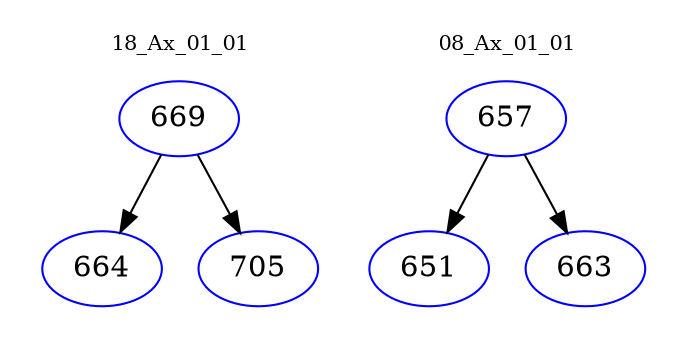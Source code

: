 digraph{
subgraph cluster_0 {
color = white
label = "18_Ax_01_01";
fontsize=10;
T0_669 [label="669", color="blue"]
T0_669 -> T0_664 [color="black"]
T0_664 [label="664", color="blue"]
T0_669 -> T0_705 [color="black"]
T0_705 [label="705", color="blue"]
}
subgraph cluster_1 {
color = white
label = "08_Ax_01_01";
fontsize=10;
T1_657 [label="657", color="blue"]
T1_657 -> T1_651 [color="black"]
T1_651 [label="651", color="blue"]
T1_657 -> T1_663 [color="black"]
T1_663 [label="663", color="blue"]
}
}
